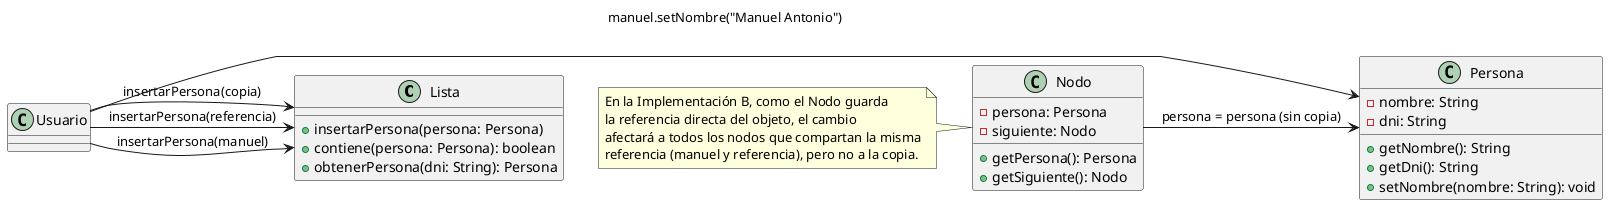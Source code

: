@startuml
class Lista {
    +insertarPersona(persona: Persona)
    +contiene(persona: Persona): boolean
    +obtenerPersona(dni: String): Persona
}

class Nodo {
    -persona: Persona
    -siguiente: Nodo
    +getPersona(): Persona
    +getSiguiente(): Nodo
}

class Persona {
    -nombre: String
    -dni: String
    +getNombre(): String
    +getDni(): String
    +setNombre(nombre: String): void
}

Usuario -> Lista : insertarPersona(manuel)
Usuario -> Lista : insertarPersona(copia)
Usuario -> Lista : insertarPersona(referencia)

' Implementación B: Asigna referencia directa de persona en Nodo
Nodo -> Persona : persona = persona (sin copia)

' Cuando se cambia el nombre de manuel
Usuario -> Persona : manuel.setNombre("Manuel Antonio")

' Explicación del cambio en la Implementación B
note left of Nodo
    En la Implementación B, como el Nodo guarda
    la referencia directa del objeto, el cambio
    afectará a todos los nodos que compartan la misma
    referencia (manuel y referencia), pero no a la copia.
end note
@enduml